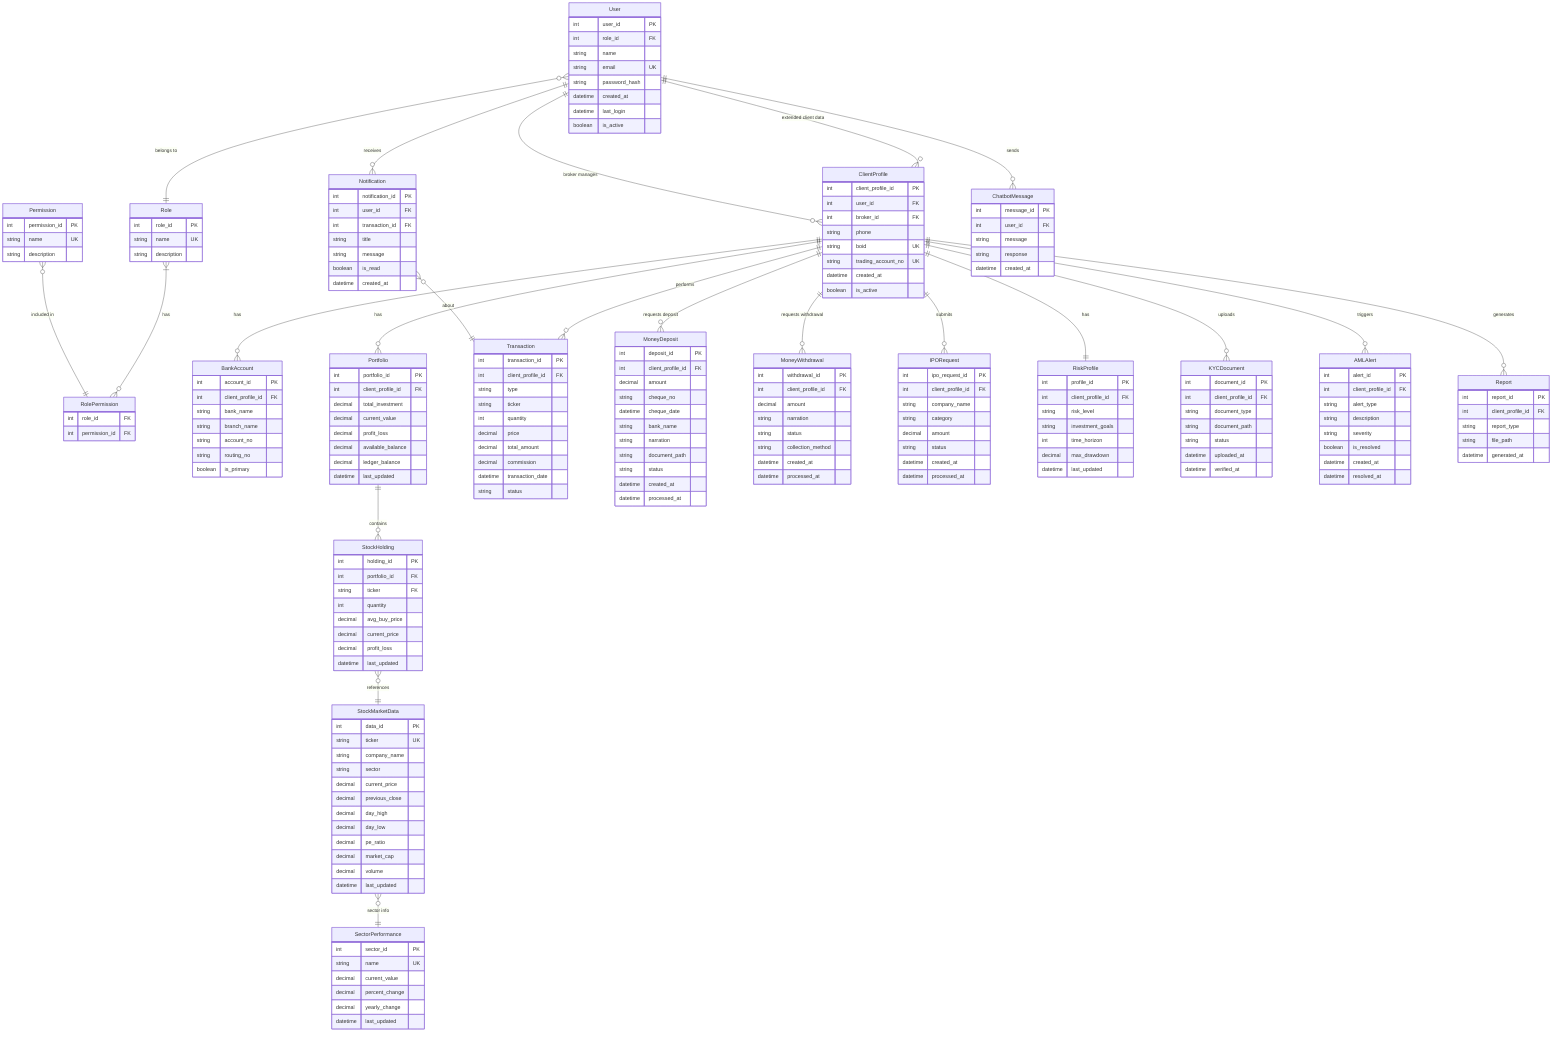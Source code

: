 erDiagram

%% -------------------------------------------------
%% StockFlowAI ER Diagram (Mermaid)
%% Incorporates recommended changes for unified user/client handling,
%% Role-Based Access Control, and other relationships
%% -------------------------------------------------

%% -------------------------------------------------
%% 1) USER & ROLE-BASED ACCESS CONTROL
%% -------------------------------------------------
User {
    int user_id PK
    int role_id FK
    string name
    string email UK
    string password_hash
    datetime created_at
    datetime last_login
    boolean is_active
}

Role {
    int role_id PK
    string name UK
    string description
}

Permission {
    int permission_id PK
    string name UK
    string description
}

RolePermission {
    int role_id FK
    int permission_id FK
}

%% -------------------------------------------------
%% 2) CLIENT PROFILE (Extension of User for Clients)
%% -------------------------------------------------
ClientProfile {
    int client_profile_id PK
    int user_id FK
    int broker_id FK
    string phone
    string boid UK
    string trading_account_no UK
    datetime created_at
    boolean is_active
}

%% -------------------------------------------------
%% 3) BANK ACCOUNT
%% -------------------------------------------------
BankAccount {
    int account_id PK
    int client_profile_id FK
    string bank_name
    string branch_name
    string account_no
    string routing_no
    boolean is_primary
}

%% -------------------------------------------------
%% 4) PORTFOLIO & STOCK HOLDINGS
%% -------------------------------------------------
Portfolio {
    int portfolio_id PK
    int client_profile_id FK
    decimal total_investment
    decimal current_value
    decimal profit_loss
    decimal available_balance
    decimal ledger_balance
    datetime last_updated
}

StockHolding {
    int holding_id PK
    int portfolio_id FK
    string ticker FK
    int quantity
    decimal avg_buy_price
    decimal current_price
    decimal profit_loss
    datetime last_updated
}

%% -------------------------------------------------
%% 5) TRANSACTIONS & NOTIFICATIONS
%% -------------------------------------------------
Transaction {
    int transaction_id PK
    int client_profile_id FK
    string type
    string ticker
    int quantity
    decimal price
    decimal total_amount
    decimal commission
    datetime transaction_date
    string status
}

Notification {
    int notification_id PK
    int user_id FK
    int transaction_id FK
    string title
    string message
    boolean is_read
    datetime created_at
}

%% -------------------------------------------------
%% 6) MONEY DEPOSITS & WITHDRAWALS
%% -------------------------------------------------
MoneyDeposit {
    int deposit_id PK
    int client_profile_id FK
    decimal amount
    string cheque_no
    datetime cheque_date
    string bank_name
    string narration
    string document_path
    string status
    datetime created_at
    datetime processed_at
}

MoneyWithdrawal {
    int withdrawal_id PK
    int client_profile_id FK
    decimal amount
    string narration
    string status
    string collection_method
    datetime created_at
    datetime processed_at
}

%% -------------------------------------------------
%% 7) IPO REQUEST
%% -------------------------------------------------
IPORequest {
    int ipo_request_id PK
    int client_profile_id FK
    string company_name
    string category
    decimal amount
    string status
    datetime created_at
    datetime processed_at
}

%% -------------------------------------------------
%% 8) MARKET DATA & SECTOR PERFORMANCE
%% -------------------------------------------------
StockMarketData {
    int data_id PK
    string ticker UK
    string company_name
    string sector
    decimal current_price
    decimal previous_close
    decimal day_high
    decimal day_low
    decimal pe_ratio
    decimal market_cap
    decimal volume
    datetime last_updated
}

SectorPerformance {
    int sector_id PK
    string name UK
    decimal current_value
    decimal percent_change
    decimal yearly_change
    datetime last_updated
}

%% -------------------------------------------------
%% 9) RISK, KYC, AML
%% -------------------------------------------------
RiskProfile {
    int profile_id PK
    int client_profile_id FK
    string risk_level
    string investment_goals
    int time_horizon
    decimal max_drawdown
    datetime last_updated
}

KYCDocument {
    int document_id PK
    int client_profile_id FK
    string document_type
    string document_path
    string status
    datetime uploaded_at
    datetime verified_at
}

AMLAlert {
    int alert_id PK
    int client_profile_id FK
    string alert_type
    string description
    string severity
    boolean is_resolved
    datetime created_at
    datetime resolved_at
}

%% -------------------------------------------------
%% 10) CHATBOT MESSAGES & REPORTS
%% -------------------------------------------------
ChatbotMessage {
    int message_id PK
    int user_id FK
    string message
    string response
    datetime created_at
}

Report {
    int report_id PK
    int client_profile_id FK
    string report_type
    string file_path
    datetime generated_at
}

%% -------------------------------------------------
%% RELATIONSHIPS
%% -------------------------------------------------

%% --- USER to ROLE, PERMISSIONS ---
User }o--|| Role : "belongs to"
Role }|--o{ RolePermission : "has"
Permission }o--|| RolePermission : "included in"

%% --- USER owns ClientProfile (1:1 or 1:many) ---
User ||--o{ ClientProfile : "extended client data"
%% The broker of a ClientProfile is also a User
ClientProfile }o--|| User : "broker manages"

%% --- BANK ACCOUNT ---
ClientProfile ||--o{ BankAccount : "has"

%% --- PORTFOLIO & HOLDINGS ---
ClientProfile ||--o{ Portfolio : "has"
Portfolio ||--o{ StockHolding : "contains"

%% Link from StockHolding to StockMarketData based on ticker
StockHolding }o--|| StockMarketData : "references"

%% --- TRANSACTION & NOTIFICATION ---
ClientProfile ||--o{ Transaction : "performs"
User ||--o{ Notification : "receives"
Notification }o--|| Transaction : "about"

%% --- DEPOSITS, WITHDRAWALS, IPOS ---
ClientProfile ||--o{ MoneyDeposit : "requests deposit"
ClientProfile ||--o{ MoneyWithdrawal : "requests withdrawal"
ClientProfile ||--o{ IPORequest : "submits"

%% --- SECTOR PERFORMANCE ---
StockMarketData }o--|| SectorPerformance : "sector info"

%% --- RISK, KYC, AML ---
ClientProfile ||--|| RiskProfile : "has"
ClientProfile ||--o{ KYCDocument : "uploads"
ClientProfile ||--o{ AMLAlert : "triggers"

%% --- CHATBOT & REPORTS ---
User ||--o{ ChatbotMessage : "sends"
ClientProfile ||--o{ Report : "generates"